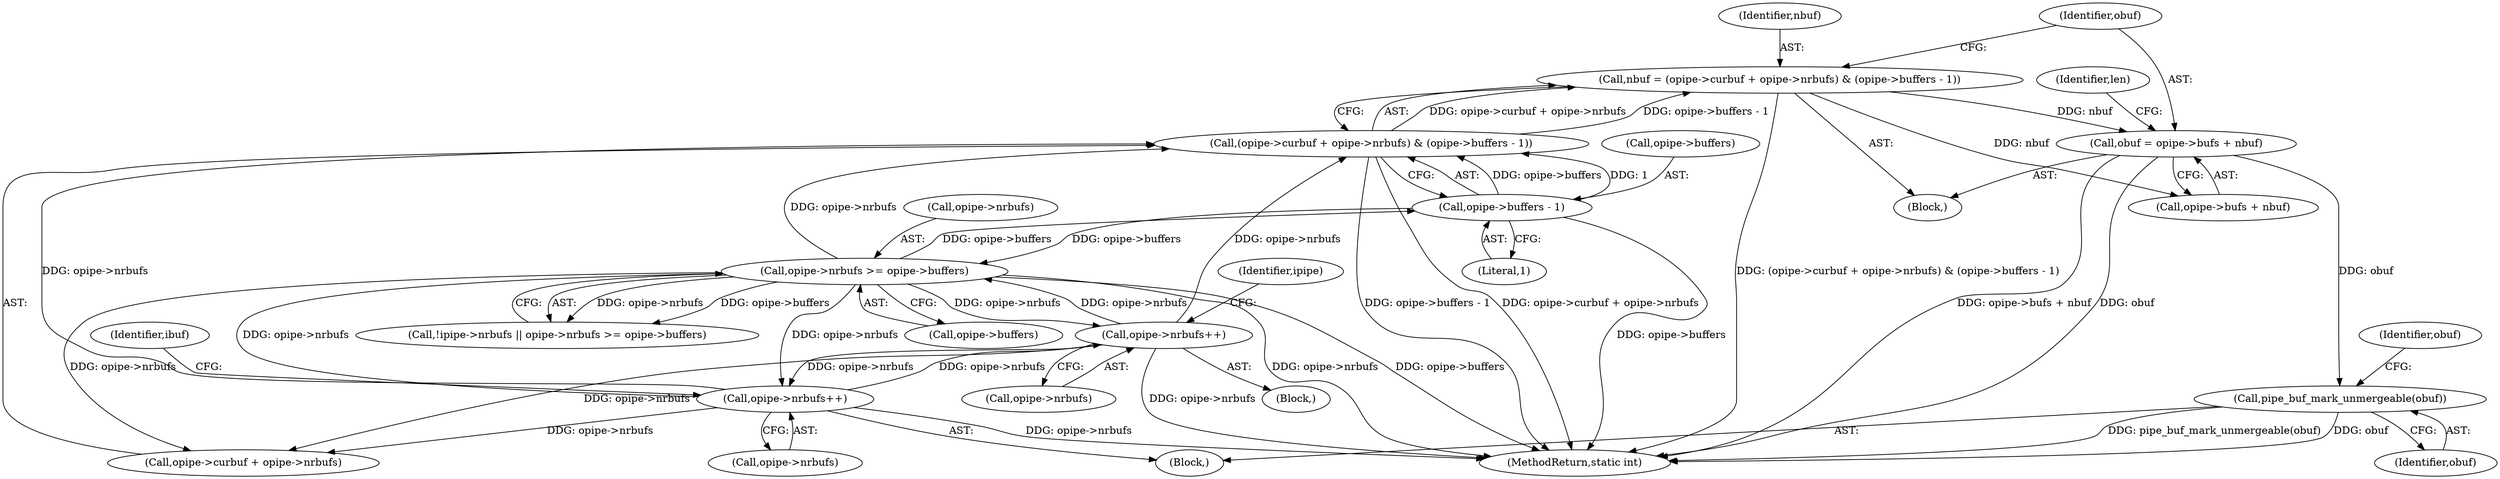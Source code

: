 digraph "0_linux_6b3a707736301c2128ca85ce85fb13f60b5e350a_2@pointer" {
"1000234" [label="(Call,obuf = opipe->bufs + nbuf)"];
"1000219" [label="(Call,nbuf = (opipe->curbuf + opipe->nrbufs) & (opipe->buffers - 1))"];
"1000221" [label="(Call,(opipe->curbuf + opipe->nrbufs) & (opipe->buffers - 1))"];
"1000258" [label="(Call,opipe->nrbufs++)"];
"1000184" [label="(Call,opipe->nrbufs >= opipe->buffers)"];
"1000318" [label="(Call,opipe->nrbufs++)"];
"1000229" [label="(Call,opipe->buffers - 1)"];
"1000311" [label="(Call,pipe_buf_mark_unmergeable(obuf))"];
"1000311" [label="(Call,pipe_buf_mark_unmergeable(obuf))"];
"1000243" [label="(Identifier,len)"];
"1000219" [label="(Call,nbuf = (opipe->curbuf + opipe->nrbufs) & (opipe->buffers - 1))"];
"1000230" [label="(Call,opipe->buffers)"];
"1000229" [label="(Call,opipe->buffers - 1)"];
"1000235" [label="(Identifier,obuf)"];
"1000179" [label="(Call,!ipipe->nrbufs || opipe->nrbufs >= opipe->buffers)"];
"1000222" [label="(Call,opipe->curbuf + opipe->nrbufs)"];
"1000318" [label="(Call,opipe->nrbufs++)"];
"1000324" [label="(Identifier,ibuf)"];
"1000148" [label="(Block,)"];
"1000233" [label="(Literal,1)"];
"1000363" [label="(MethodReturn,static int)"];
"1000221" [label="(Call,(opipe->curbuf + opipe->nrbufs) & (opipe->buffers - 1))"];
"1000315" [label="(Identifier,obuf)"];
"1000264" [label="(Identifier,ipipe)"];
"1000236" [label="(Call,opipe->bufs + nbuf)"];
"1000312" [label="(Identifier,obuf)"];
"1000185" [label="(Call,opipe->nrbufs)"];
"1000188" [label="(Call,opipe->buffers)"];
"1000220" [label="(Identifier,nbuf)"];
"1000285" [label="(Block,)"];
"1000247" [label="(Block,)"];
"1000259" [label="(Call,opipe->nrbufs)"];
"1000184" [label="(Call,opipe->nrbufs >= opipe->buffers)"];
"1000234" [label="(Call,obuf = opipe->bufs + nbuf)"];
"1000319" [label="(Call,opipe->nrbufs)"];
"1000258" [label="(Call,opipe->nrbufs++)"];
"1000234" -> "1000148"  [label="AST: "];
"1000234" -> "1000236"  [label="CFG: "];
"1000235" -> "1000234"  [label="AST: "];
"1000236" -> "1000234"  [label="AST: "];
"1000243" -> "1000234"  [label="CFG: "];
"1000234" -> "1000363"  [label="DDG: opipe->bufs + nbuf"];
"1000234" -> "1000363"  [label="DDG: obuf"];
"1000219" -> "1000234"  [label="DDG: nbuf"];
"1000234" -> "1000311"  [label="DDG: obuf"];
"1000219" -> "1000148"  [label="AST: "];
"1000219" -> "1000221"  [label="CFG: "];
"1000220" -> "1000219"  [label="AST: "];
"1000221" -> "1000219"  [label="AST: "];
"1000235" -> "1000219"  [label="CFG: "];
"1000219" -> "1000363"  [label="DDG: (opipe->curbuf + opipe->nrbufs) & (opipe->buffers - 1)"];
"1000221" -> "1000219"  [label="DDG: opipe->curbuf + opipe->nrbufs"];
"1000221" -> "1000219"  [label="DDG: opipe->buffers - 1"];
"1000219" -> "1000236"  [label="DDG: nbuf"];
"1000221" -> "1000229"  [label="CFG: "];
"1000222" -> "1000221"  [label="AST: "];
"1000229" -> "1000221"  [label="AST: "];
"1000221" -> "1000363"  [label="DDG: opipe->buffers - 1"];
"1000221" -> "1000363"  [label="DDG: opipe->curbuf + opipe->nrbufs"];
"1000258" -> "1000221"  [label="DDG: opipe->nrbufs"];
"1000184" -> "1000221"  [label="DDG: opipe->nrbufs"];
"1000318" -> "1000221"  [label="DDG: opipe->nrbufs"];
"1000229" -> "1000221"  [label="DDG: opipe->buffers"];
"1000229" -> "1000221"  [label="DDG: 1"];
"1000258" -> "1000247"  [label="AST: "];
"1000258" -> "1000259"  [label="CFG: "];
"1000259" -> "1000258"  [label="AST: "];
"1000264" -> "1000258"  [label="CFG: "];
"1000258" -> "1000363"  [label="DDG: opipe->nrbufs"];
"1000258" -> "1000184"  [label="DDG: opipe->nrbufs"];
"1000258" -> "1000222"  [label="DDG: opipe->nrbufs"];
"1000184" -> "1000258"  [label="DDG: opipe->nrbufs"];
"1000318" -> "1000258"  [label="DDG: opipe->nrbufs"];
"1000258" -> "1000318"  [label="DDG: opipe->nrbufs"];
"1000184" -> "1000179"  [label="AST: "];
"1000184" -> "1000188"  [label="CFG: "];
"1000185" -> "1000184"  [label="AST: "];
"1000188" -> "1000184"  [label="AST: "];
"1000179" -> "1000184"  [label="CFG: "];
"1000184" -> "1000363"  [label="DDG: opipe->nrbufs"];
"1000184" -> "1000363"  [label="DDG: opipe->buffers"];
"1000184" -> "1000179"  [label="DDG: opipe->nrbufs"];
"1000184" -> "1000179"  [label="DDG: opipe->buffers"];
"1000318" -> "1000184"  [label="DDG: opipe->nrbufs"];
"1000229" -> "1000184"  [label="DDG: opipe->buffers"];
"1000184" -> "1000222"  [label="DDG: opipe->nrbufs"];
"1000184" -> "1000229"  [label="DDG: opipe->buffers"];
"1000184" -> "1000318"  [label="DDG: opipe->nrbufs"];
"1000318" -> "1000285"  [label="AST: "];
"1000318" -> "1000319"  [label="CFG: "];
"1000319" -> "1000318"  [label="AST: "];
"1000324" -> "1000318"  [label="CFG: "];
"1000318" -> "1000363"  [label="DDG: opipe->nrbufs"];
"1000318" -> "1000222"  [label="DDG: opipe->nrbufs"];
"1000229" -> "1000233"  [label="CFG: "];
"1000230" -> "1000229"  [label="AST: "];
"1000233" -> "1000229"  [label="AST: "];
"1000229" -> "1000363"  [label="DDG: opipe->buffers"];
"1000311" -> "1000285"  [label="AST: "];
"1000311" -> "1000312"  [label="CFG: "];
"1000312" -> "1000311"  [label="AST: "];
"1000315" -> "1000311"  [label="CFG: "];
"1000311" -> "1000363"  [label="DDG: obuf"];
"1000311" -> "1000363"  [label="DDG: pipe_buf_mark_unmergeable(obuf)"];
}

